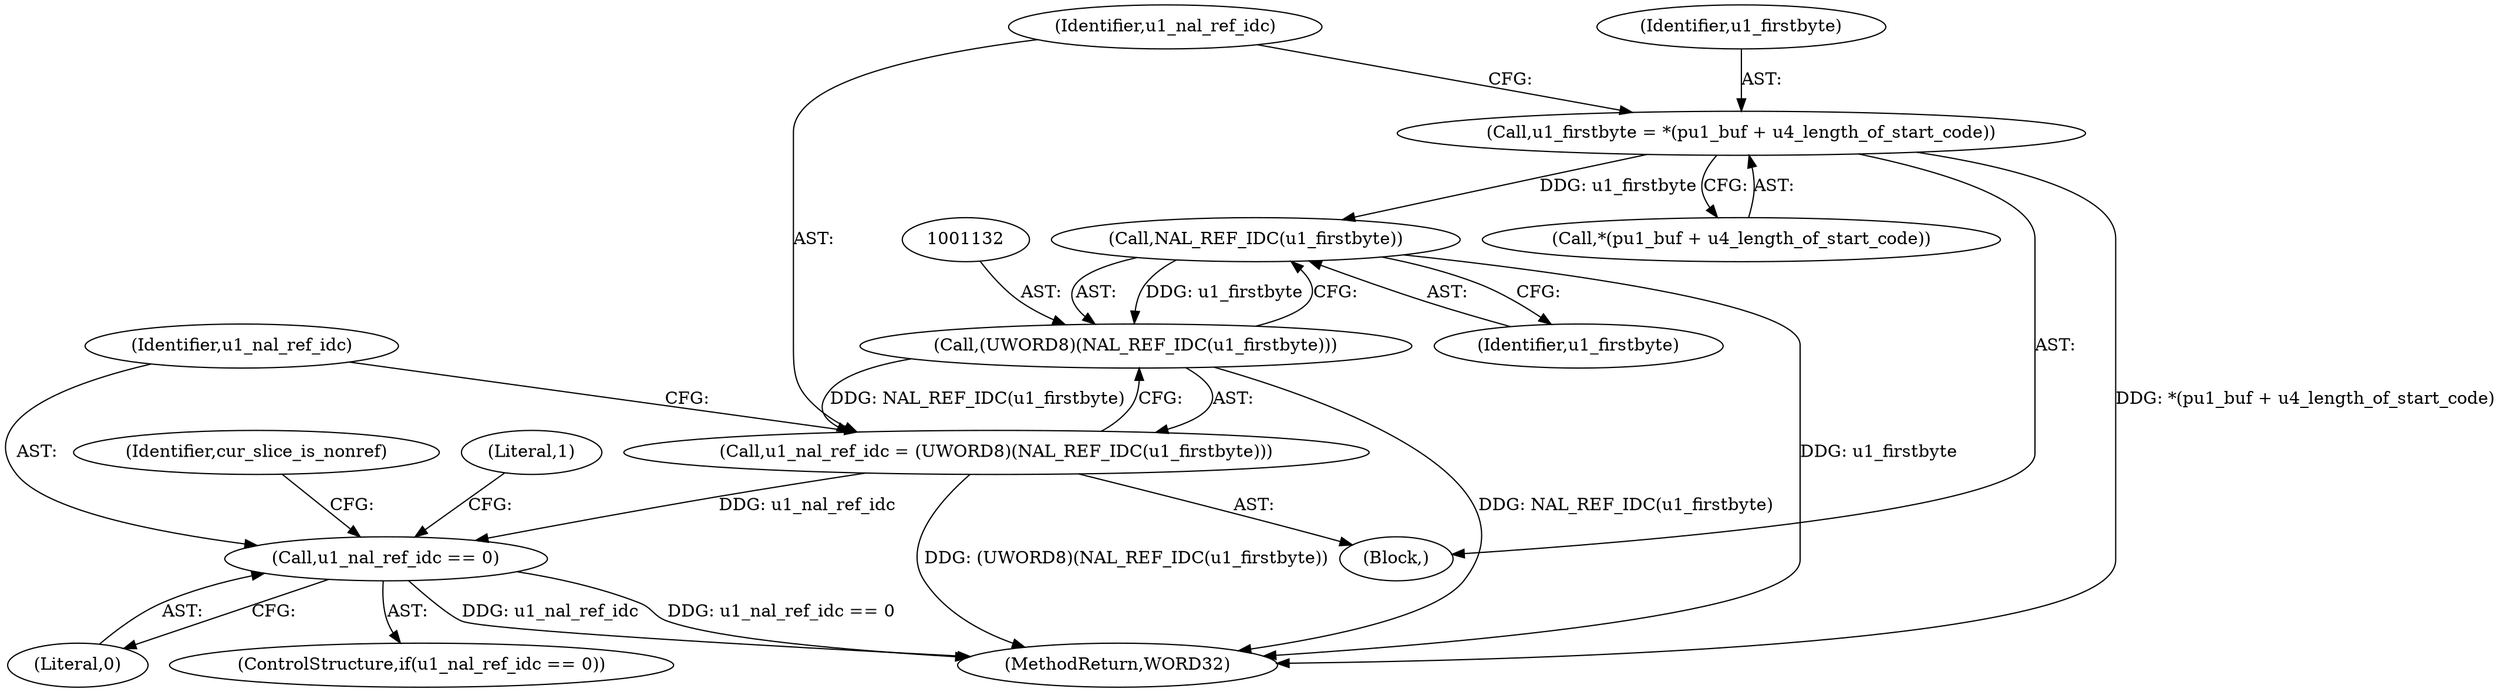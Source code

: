 digraph "0_Android_a78887bcffbc2995cf9ed72e0697acf560875e9e@integer" {
"1001123" [label="(Call,u1_firstbyte = *(pu1_buf + u4_length_of_start_code))"];
"1001133" [label="(Call,NAL_REF_IDC(u1_firstbyte))"];
"1001131" [label="(Call,(UWORD8)(NAL_REF_IDC(u1_firstbyte)))"];
"1001129" [label="(Call,u1_nal_ref_idc = (UWORD8)(NAL_REF_IDC(u1_firstbyte)))"];
"1001136" [label="(Call,u1_nal_ref_idc == 0)"];
"1001131" [label="(Call,(UWORD8)(NAL_REF_IDC(u1_firstbyte)))"];
"1001137" [label="(Identifier,u1_nal_ref_idc)"];
"1002129" [label="(MethodReturn,WORD32)"];
"1001141" [label="(Identifier,cur_slice_is_nonref)"];
"1001148" [label="(Literal,1)"];
"1001138" [label="(Literal,0)"];
"1001124" [label="(Identifier,u1_firstbyte)"];
"1001125" [label="(Call,*(pu1_buf + u4_length_of_start_code))"];
"1001130" [label="(Identifier,u1_nal_ref_idc)"];
"1001122" [label="(Block,)"];
"1001135" [label="(ControlStructure,if(u1_nal_ref_idc == 0))"];
"1001133" [label="(Call,NAL_REF_IDC(u1_firstbyte))"];
"1001129" [label="(Call,u1_nal_ref_idc = (UWORD8)(NAL_REF_IDC(u1_firstbyte)))"];
"1001123" [label="(Call,u1_firstbyte = *(pu1_buf + u4_length_of_start_code))"];
"1001134" [label="(Identifier,u1_firstbyte)"];
"1001136" [label="(Call,u1_nal_ref_idc == 0)"];
"1001123" -> "1001122"  [label="AST: "];
"1001123" -> "1001125"  [label="CFG: "];
"1001124" -> "1001123"  [label="AST: "];
"1001125" -> "1001123"  [label="AST: "];
"1001130" -> "1001123"  [label="CFG: "];
"1001123" -> "1002129"  [label="DDG: *(pu1_buf + u4_length_of_start_code)"];
"1001123" -> "1001133"  [label="DDG: u1_firstbyte"];
"1001133" -> "1001131"  [label="AST: "];
"1001133" -> "1001134"  [label="CFG: "];
"1001134" -> "1001133"  [label="AST: "];
"1001131" -> "1001133"  [label="CFG: "];
"1001133" -> "1002129"  [label="DDG: u1_firstbyte"];
"1001133" -> "1001131"  [label="DDG: u1_firstbyte"];
"1001131" -> "1001129"  [label="AST: "];
"1001132" -> "1001131"  [label="AST: "];
"1001129" -> "1001131"  [label="CFG: "];
"1001131" -> "1002129"  [label="DDG: NAL_REF_IDC(u1_firstbyte)"];
"1001131" -> "1001129"  [label="DDG: NAL_REF_IDC(u1_firstbyte)"];
"1001129" -> "1001122"  [label="AST: "];
"1001130" -> "1001129"  [label="AST: "];
"1001137" -> "1001129"  [label="CFG: "];
"1001129" -> "1002129"  [label="DDG: (UWORD8)(NAL_REF_IDC(u1_firstbyte))"];
"1001129" -> "1001136"  [label="DDG: u1_nal_ref_idc"];
"1001136" -> "1001135"  [label="AST: "];
"1001136" -> "1001138"  [label="CFG: "];
"1001137" -> "1001136"  [label="AST: "];
"1001138" -> "1001136"  [label="AST: "];
"1001141" -> "1001136"  [label="CFG: "];
"1001148" -> "1001136"  [label="CFG: "];
"1001136" -> "1002129"  [label="DDG: u1_nal_ref_idc"];
"1001136" -> "1002129"  [label="DDG: u1_nal_ref_idc == 0"];
}
